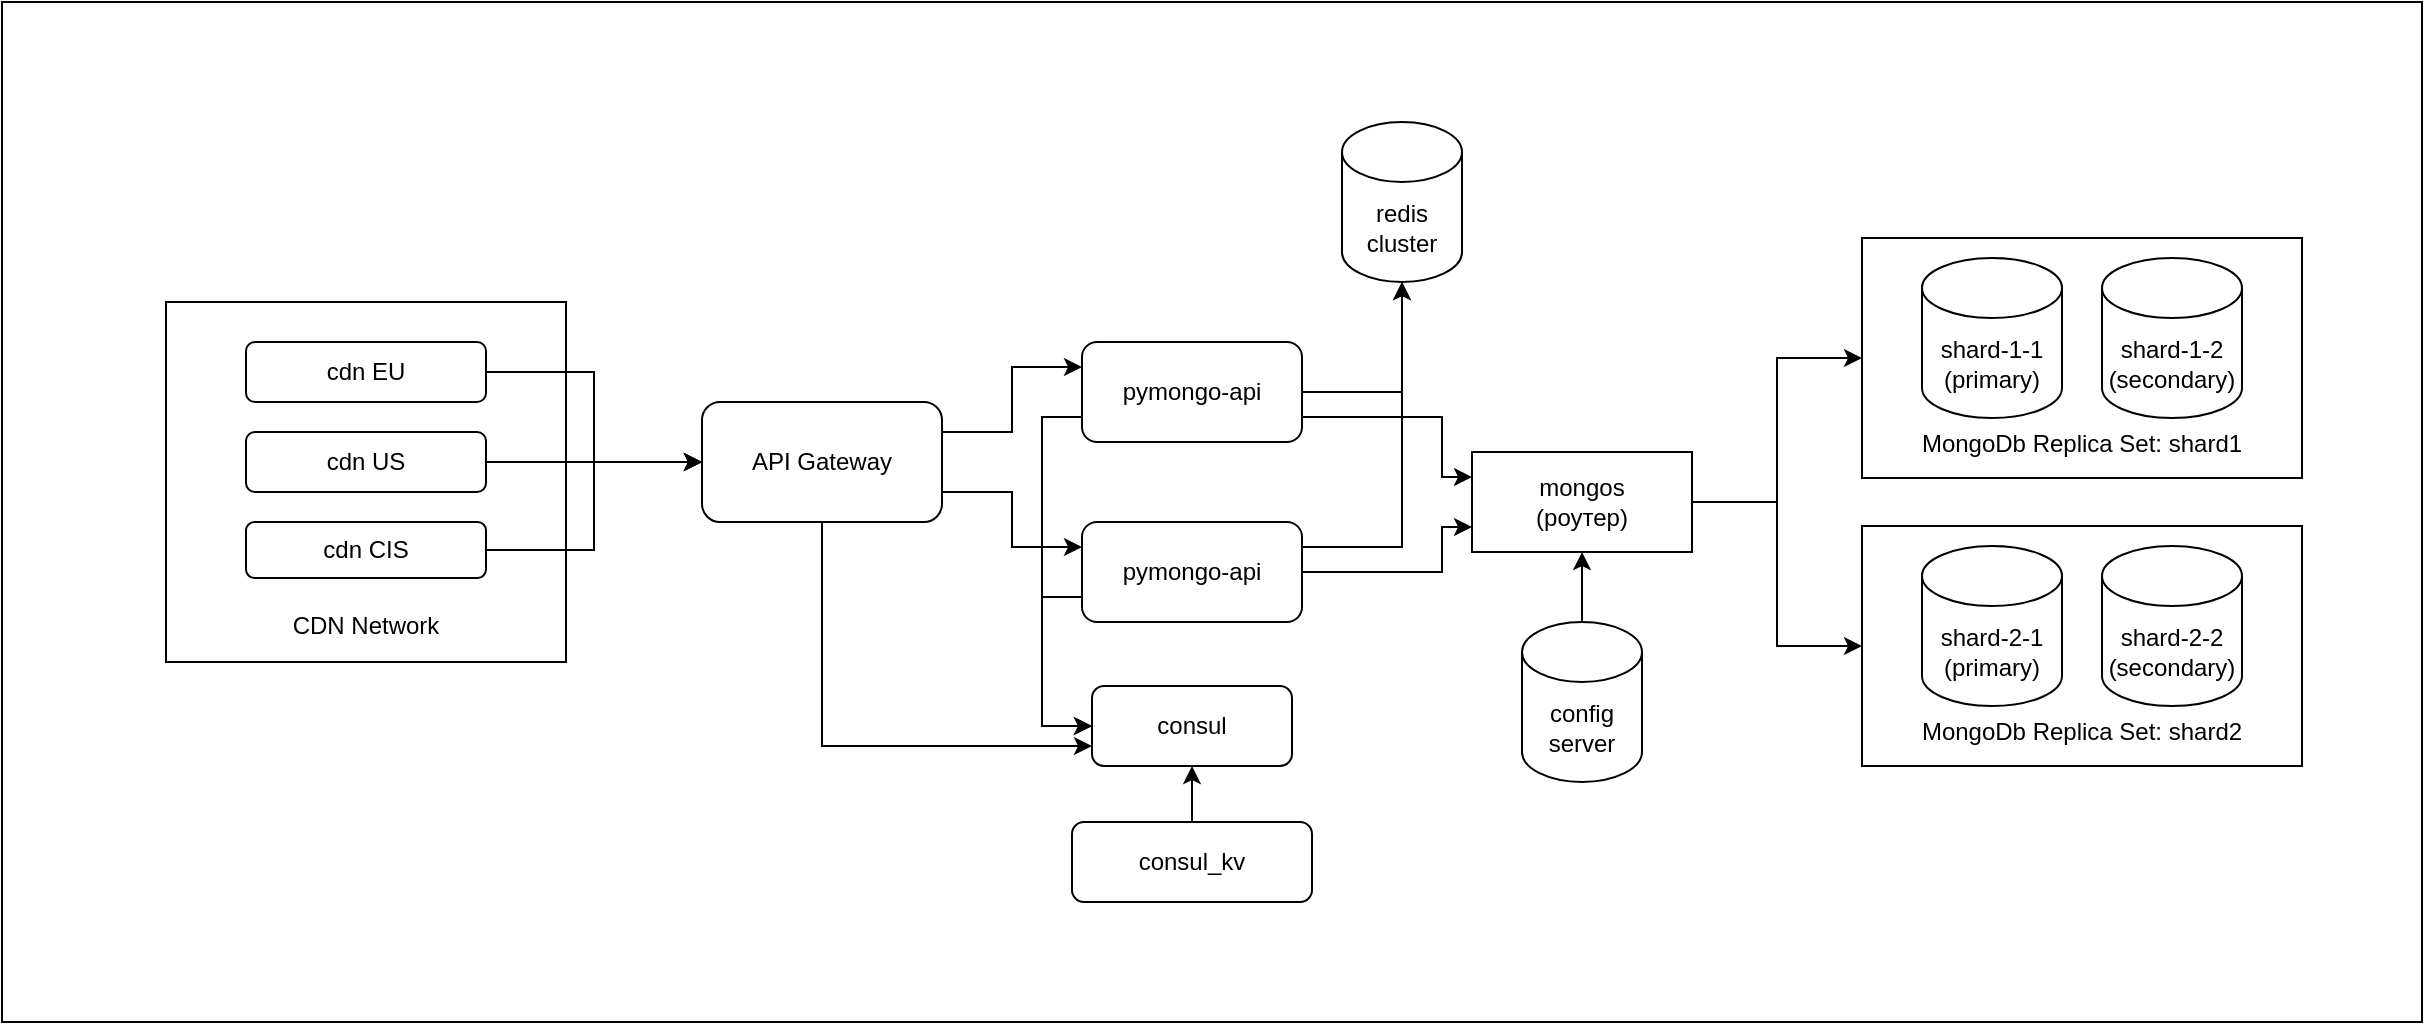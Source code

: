 <mxfile version="28.1.2">
  <diagram name="Page-1" id="-H_mtQnk-PTXWXPvYvuk">
    <mxGraphModel dx="2711" dy="929" grid="1" gridSize="10" guides="1" tooltips="1" connect="1" arrows="1" fold="1" page="1" pageScale="1" pageWidth="1169" pageHeight="827" math="0" shadow="0">
      <root>
        <mxCell id="0" />
        <mxCell id="1" parent="0" />
        <mxCell id="nsNdBh9nTtbOIfjtGuWc-2" value="" style="edgeStyle=orthogonalEdgeStyle;rounded=0;orthogonalLoop=1;jettySize=auto;html=1;" parent="1" source="zA23MoTUsTF4_91t8viU-3" target="LNXrDc--VcKm4lfCie8n-2" edge="1">
          <mxGeometry relative="1" as="geometry" />
        </mxCell>
        <mxCell id="nsNdBh9nTtbOIfjtGuWc-3" style="edgeStyle=orthogonalEdgeStyle;rounded=0;orthogonalLoop=1;jettySize=auto;html=1;exitX=1;exitY=0.75;exitDx=0;exitDy=0;entryX=0;entryY=0.25;entryDx=0;entryDy=0;" parent="1" source="zA23MoTUsTF4_91t8viU-3" target="mH4QpIbcnktGe6me8MCe-2" edge="1">
          <mxGeometry relative="1" as="geometry">
            <Array as="points">
              <mxPoint x="420" y="298" />
              <mxPoint x="420" y="328" />
            </Array>
          </mxGeometry>
        </mxCell>
        <mxCell id="nsNdBh9nTtbOIfjtGuWc-12" style="edgeStyle=orthogonalEdgeStyle;rounded=0;orthogonalLoop=1;jettySize=auto;html=1;exitX=0;exitY=0.75;exitDx=0;exitDy=0;entryX=0;entryY=0.5;entryDx=0;entryDy=0;" parent="1" source="zA23MoTUsTF4_91t8viU-3" target="nsNdBh9nTtbOIfjtGuWc-7" edge="1">
          <mxGeometry relative="1" as="geometry" />
        </mxCell>
        <mxCell id="zA23MoTUsTF4_91t8viU-3" value="pymongo-api" style="rounded=1;whiteSpace=wrap;html=1;" parent="1" vertex="1">
          <mxGeometry x="240" y="260" width="110" height="50" as="geometry" />
        </mxCell>
        <mxCell id="mH4QpIbcnktGe6me8MCe-6" value="" style="edgeStyle=orthogonalEdgeStyle;rounded=0;orthogonalLoop=1;jettySize=auto;html=1;entryX=0;entryY=0.5;entryDx=0;entryDy=0;" parent="1" source="mH4QpIbcnktGe6me8MCe-2" target="dam4xSPULZm0RHD_1hVT-4" edge="1">
          <mxGeometry relative="1" as="geometry">
            <mxPoint x="570" y="280" as="targetPoint" />
          </mxGeometry>
        </mxCell>
        <mxCell id="LNXrDc--VcKm4lfCie8n-3" style="edgeStyle=orthogonalEdgeStyle;rounded=0;orthogonalLoop=1;jettySize=auto;html=1;exitX=1;exitY=0.5;exitDx=0;exitDy=0;entryX=0;entryY=0.5;entryDx=0;entryDy=0;" parent="1" source="mH4QpIbcnktGe6me8MCe-2" target="dam4xSPULZm0RHD_1hVT-7" edge="1">
          <mxGeometry relative="1" as="geometry" />
        </mxCell>
        <mxCell id="mH4QpIbcnktGe6me8MCe-2" value="mongos&lt;br&gt;(роутер)" style="rounded=0;whiteSpace=wrap;html=1;" parent="1" vertex="1">
          <mxGeometry x="435" y="315" width="110" height="50" as="geometry" />
        </mxCell>
        <mxCell id="mH4QpIbcnktGe6me8MCe-5" value="" style="edgeStyle=orthogonalEdgeStyle;rounded=0;orthogonalLoop=1;jettySize=auto;html=1;" parent="1" source="mH4QpIbcnktGe6me8MCe-4" target="mH4QpIbcnktGe6me8MCe-2" edge="1">
          <mxGeometry relative="1" as="geometry" />
        </mxCell>
        <mxCell id="mH4QpIbcnktGe6me8MCe-4" value="config&lt;br&gt;server" style="shape=cylinder3;whiteSpace=wrap;html=1;boundedLbl=1;backgroundOutline=1;size=15;" parent="1" vertex="1">
          <mxGeometry x="460" y="400" width="60" height="80" as="geometry" />
        </mxCell>
        <mxCell id="mH4QpIbcnktGe6me8MCe-8" value="" style="rounded=0;whiteSpace=wrap;html=1;fillColor=none;" parent="1" vertex="1">
          <mxGeometry x="-300" y="90" width="1210" height="510" as="geometry" />
        </mxCell>
        <mxCell id="dam4xSPULZm0RHD_1hVT-4" value="&lt;div&gt;&lt;br&gt;&lt;/div&gt;&lt;div&gt;&lt;br&gt;&lt;/div&gt;&lt;div&gt;&lt;br&gt;&lt;/div&gt;&lt;div&gt;&lt;br&gt;&lt;/div&gt;&lt;div style=&quot;text-align: left;&quot;&gt;&lt;span style=&quot;background-color: transparent; color: light-dark(rgb(0, 0, 0), rgb(255, 255, 255));&quot;&gt;&lt;br&gt;&lt;/span&gt;&lt;/div&gt;&lt;div style=&quot;text-align: left;&quot;&gt;&lt;span style=&quot;background-color: transparent; color: light-dark(rgb(0, 0, 0), rgb(255, 255, 255));&quot;&gt;&lt;br&gt;&lt;/span&gt;&lt;/div&gt;&lt;div style=&quot;text-align: left;&quot;&gt;&lt;span style=&quot;background-color: transparent; color: light-dark(rgb(0, 0, 0), rgb(255, 255, 255));&quot;&gt;MongoDb Replica Set: shard1&lt;/span&gt;&lt;/div&gt;" style="rounded=0;whiteSpace=wrap;html=1;fillColor=none;" parent="1" vertex="1">
          <mxGeometry x="630" y="208" width="220" height="120" as="geometry" />
        </mxCell>
        <mxCell id="dam4xSPULZm0RHD_1hVT-5" value="shard-1-1&lt;br&gt;(primary)" style="shape=cylinder3;whiteSpace=wrap;html=1;boundedLbl=1;backgroundOutline=1;size=15;" parent="1" vertex="1">
          <mxGeometry x="660" y="218" width="70" height="80" as="geometry" />
        </mxCell>
        <mxCell id="dam4xSPULZm0RHD_1hVT-6" value="shard-1-2&lt;br&gt;(secondary)" style="shape=cylinder3;whiteSpace=wrap;html=1;boundedLbl=1;backgroundOutline=1;size=15;" parent="1" vertex="1">
          <mxGeometry x="750" y="218" width="70" height="80" as="geometry" />
        </mxCell>
        <mxCell id="dam4xSPULZm0RHD_1hVT-7" value="&lt;div&gt;&lt;br&gt;&lt;/div&gt;&lt;div&gt;&lt;br&gt;&lt;/div&gt;&lt;div&gt;&lt;br&gt;&lt;/div&gt;&lt;div&gt;&lt;br&gt;&lt;/div&gt;&lt;div style=&quot;text-align: left;&quot;&gt;&lt;span style=&quot;background-color: transparent; color: light-dark(rgb(0, 0, 0), rgb(255, 255, 255));&quot;&gt;&lt;br&gt;&lt;/span&gt;&lt;/div&gt;&lt;div style=&quot;text-align: left;&quot;&gt;&lt;span style=&quot;background-color: transparent; color: light-dark(rgb(0, 0, 0), rgb(255, 255, 255));&quot;&gt;&lt;br&gt;&lt;/span&gt;&lt;/div&gt;&lt;div style=&quot;text-align: left;&quot;&gt;&lt;span style=&quot;background-color: transparent; color: light-dark(rgb(0, 0, 0), rgb(255, 255, 255));&quot;&gt;MongoDb Replica Set: shard2&lt;/span&gt;&lt;/div&gt;" style="rounded=0;whiteSpace=wrap;html=1;fillColor=none;" parent="1" vertex="1">
          <mxGeometry x="630" y="352" width="220" height="120" as="geometry" />
        </mxCell>
        <mxCell id="dam4xSPULZm0RHD_1hVT-8" value="shard-2-1&lt;br&gt;(primary)" style="shape=cylinder3;whiteSpace=wrap;html=1;boundedLbl=1;backgroundOutline=1;size=15;" parent="1" vertex="1">
          <mxGeometry x="660" y="362" width="70" height="80" as="geometry" />
        </mxCell>
        <mxCell id="dam4xSPULZm0RHD_1hVT-9" value="shard-2-2&lt;br&gt;(secondary)" style="shape=cylinder3;whiteSpace=wrap;html=1;boundedLbl=1;backgroundOutline=1;size=15;" parent="1" vertex="1">
          <mxGeometry x="750" y="362" width="70" height="80" as="geometry" />
        </mxCell>
        <mxCell id="LNXrDc--VcKm4lfCie8n-2" value="redis&lt;div&gt;cluster&lt;/div&gt;" style="shape=cylinder3;whiteSpace=wrap;html=1;boundedLbl=1;backgroundOutline=1;size=15;" parent="1" vertex="1">
          <mxGeometry x="370" y="150" width="60" height="80" as="geometry" />
        </mxCell>
        <mxCell id="nsNdBh9nTtbOIfjtGuWc-6" value="" style="edgeStyle=orthogonalEdgeStyle;rounded=0;orthogonalLoop=1;jettySize=auto;html=1;entryX=0;entryY=0.75;entryDx=0;entryDy=0;" parent="1" source="nsNdBh9nTtbOIfjtGuWc-1" target="mH4QpIbcnktGe6me8MCe-2" edge="1">
          <mxGeometry relative="1" as="geometry">
            <Array as="points">
              <mxPoint x="420" y="375" />
              <mxPoint x="420" y="353" />
            </Array>
          </mxGeometry>
        </mxCell>
        <mxCell id="nsNdBh9nTtbOIfjtGuWc-11" style="edgeStyle=orthogonalEdgeStyle;rounded=0;orthogonalLoop=1;jettySize=auto;html=1;exitX=0;exitY=0.75;exitDx=0;exitDy=0;entryX=0;entryY=0.5;entryDx=0;entryDy=0;" parent="1" source="nsNdBh9nTtbOIfjtGuWc-1" target="nsNdBh9nTtbOIfjtGuWc-7" edge="1">
          <mxGeometry relative="1" as="geometry" />
        </mxCell>
        <mxCell id="nsNdBh9nTtbOIfjtGuWc-13" style="edgeStyle=orthogonalEdgeStyle;rounded=0;orthogonalLoop=1;jettySize=auto;html=1;exitX=1;exitY=0.25;exitDx=0;exitDy=0;entryX=0.5;entryY=1;entryDx=0;entryDy=0;entryPerimeter=0;" parent="1" source="nsNdBh9nTtbOIfjtGuWc-1" target="LNXrDc--VcKm4lfCie8n-2" edge="1">
          <mxGeometry relative="1" as="geometry">
            <mxPoint x="380" y="330" as="targetPoint" />
          </mxGeometry>
        </mxCell>
        <mxCell id="nsNdBh9nTtbOIfjtGuWc-1" value="pymongo-api" style="rounded=1;whiteSpace=wrap;html=1;" parent="1" vertex="1">
          <mxGeometry x="240" y="350" width="110" height="50" as="geometry" />
        </mxCell>
        <mxCell id="nsNdBh9nTtbOIfjtGuWc-7" value="consul" style="rounded=1;whiteSpace=wrap;html=1;" parent="1" vertex="1">
          <mxGeometry x="245" y="432" width="100" height="40" as="geometry" />
        </mxCell>
        <mxCell id="nsNdBh9nTtbOIfjtGuWc-9" value="" style="edgeStyle=orthogonalEdgeStyle;rounded=0;orthogonalLoop=1;jettySize=auto;html=1;" parent="1" source="nsNdBh9nTtbOIfjtGuWc-8" target="nsNdBh9nTtbOIfjtGuWc-7" edge="1">
          <mxGeometry relative="1" as="geometry" />
        </mxCell>
        <mxCell id="nsNdBh9nTtbOIfjtGuWc-8" value="consul_kv" style="rounded=1;whiteSpace=wrap;html=1;" parent="1" vertex="1">
          <mxGeometry x="235" y="500" width="120" height="40" as="geometry" />
        </mxCell>
        <mxCell id="nsNdBh9nTtbOIfjtGuWc-15" style="edgeStyle=orthogonalEdgeStyle;rounded=0;orthogonalLoop=1;jettySize=auto;html=1;exitX=1;exitY=0.25;exitDx=0;exitDy=0;entryX=0;entryY=0.25;entryDx=0;entryDy=0;" parent="1" source="nsNdBh9nTtbOIfjtGuWc-14" target="zA23MoTUsTF4_91t8viU-3" edge="1">
          <mxGeometry relative="1" as="geometry" />
        </mxCell>
        <mxCell id="nsNdBh9nTtbOIfjtGuWc-16" style="edgeStyle=orthogonalEdgeStyle;rounded=0;orthogonalLoop=1;jettySize=auto;html=1;exitX=1;exitY=0.75;exitDx=0;exitDy=0;entryX=0;entryY=0.25;entryDx=0;entryDy=0;" parent="1" source="nsNdBh9nTtbOIfjtGuWc-14" target="nsNdBh9nTtbOIfjtGuWc-1" edge="1">
          <mxGeometry relative="1" as="geometry" />
        </mxCell>
        <mxCell id="nsNdBh9nTtbOIfjtGuWc-19" style="edgeStyle=orthogonalEdgeStyle;rounded=0;orthogonalLoop=1;jettySize=auto;html=1;exitX=0.5;exitY=1;exitDx=0;exitDy=0;entryX=0;entryY=0.75;entryDx=0;entryDy=0;" parent="1" source="nsNdBh9nTtbOIfjtGuWc-14" target="nsNdBh9nTtbOIfjtGuWc-7" edge="1">
          <mxGeometry relative="1" as="geometry" />
        </mxCell>
        <mxCell id="nsNdBh9nTtbOIfjtGuWc-14" value="API Gateway" style="rounded=1;whiteSpace=wrap;html=1;" parent="1" vertex="1">
          <mxGeometry x="50" y="290" width="120" height="60" as="geometry" />
        </mxCell>
        <mxCell id="T0WrEjWPH3aeraTBj45C-1" value="&lt;div&gt;&lt;br&gt;&lt;/div&gt;&lt;div&gt;&lt;br&gt;&lt;/div&gt;&lt;div&gt;&lt;br&gt;&lt;/div&gt;&lt;div&gt;&lt;br&gt;&lt;/div&gt;&lt;div&gt;&lt;br&gt;&lt;/div&gt;&lt;div&gt;&lt;br&gt;&lt;/div&gt;&lt;div&gt;&lt;br&gt;&lt;/div&gt;&lt;div&gt;&lt;br&gt;&lt;/div&gt;&lt;div&gt;&lt;br&gt;&lt;/div&gt;&lt;div&gt;&lt;br&gt;&lt;/div&gt;&lt;div&gt;&lt;span style=&quot;background-color: transparent; color: light-dark(rgb(0, 0, 0), rgb(255, 255, 255));&quot;&gt;CDN Network&lt;/span&gt;&lt;/div&gt;" style="rounded=0;whiteSpace=wrap;html=1;" vertex="1" parent="1">
          <mxGeometry x="-218" y="240" width="200" height="180" as="geometry" />
        </mxCell>
        <mxCell id="T0WrEjWPH3aeraTBj45C-5" style="edgeStyle=orthogonalEdgeStyle;rounded=0;orthogonalLoop=1;jettySize=auto;html=1;exitX=1;exitY=0.5;exitDx=0;exitDy=0;entryX=0;entryY=0.5;entryDx=0;entryDy=0;" edge="1" parent="1" source="T0WrEjWPH3aeraTBj45C-2" target="nsNdBh9nTtbOIfjtGuWc-14">
          <mxGeometry relative="1" as="geometry" />
        </mxCell>
        <mxCell id="T0WrEjWPH3aeraTBj45C-2" value="cdn EU" style="rounded=1;whiteSpace=wrap;html=1;" vertex="1" parent="1">
          <mxGeometry x="-178" y="260" width="120" height="30" as="geometry" />
        </mxCell>
        <mxCell id="T0WrEjWPH3aeraTBj45C-7" style="edgeStyle=orthogonalEdgeStyle;rounded=0;orthogonalLoop=1;jettySize=auto;html=1;exitX=1;exitY=0.5;exitDx=0;exitDy=0;entryX=0;entryY=0.5;entryDx=0;entryDy=0;" edge="1" parent="1" source="T0WrEjWPH3aeraTBj45C-3" target="nsNdBh9nTtbOIfjtGuWc-14">
          <mxGeometry relative="1" as="geometry" />
        </mxCell>
        <mxCell id="T0WrEjWPH3aeraTBj45C-3" value="cdn US" style="rounded=1;whiteSpace=wrap;html=1;" vertex="1" parent="1">
          <mxGeometry x="-178" y="305" width="120" height="30" as="geometry" />
        </mxCell>
        <mxCell id="T0WrEjWPH3aeraTBj45C-8" style="edgeStyle=orthogonalEdgeStyle;rounded=0;orthogonalLoop=1;jettySize=auto;html=1;exitX=1;exitY=0.5;exitDx=0;exitDy=0;entryX=0;entryY=0.5;entryDx=0;entryDy=0;" edge="1" parent="1" source="T0WrEjWPH3aeraTBj45C-4" target="nsNdBh9nTtbOIfjtGuWc-14">
          <mxGeometry relative="1" as="geometry" />
        </mxCell>
        <mxCell id="T0WrEjWPH3aeraTBj45C-4" value="cdn CIS" style="rounded=1;whiteSpace=wrap;html=1;" vertex="1" parent="1">
          <mxGeometry x="-178" y="350" width="120" height="28" as="geometry" />
        </mxCell>
      </root>
    </mxGraphModel>
  </diagram>
</mxfile>
